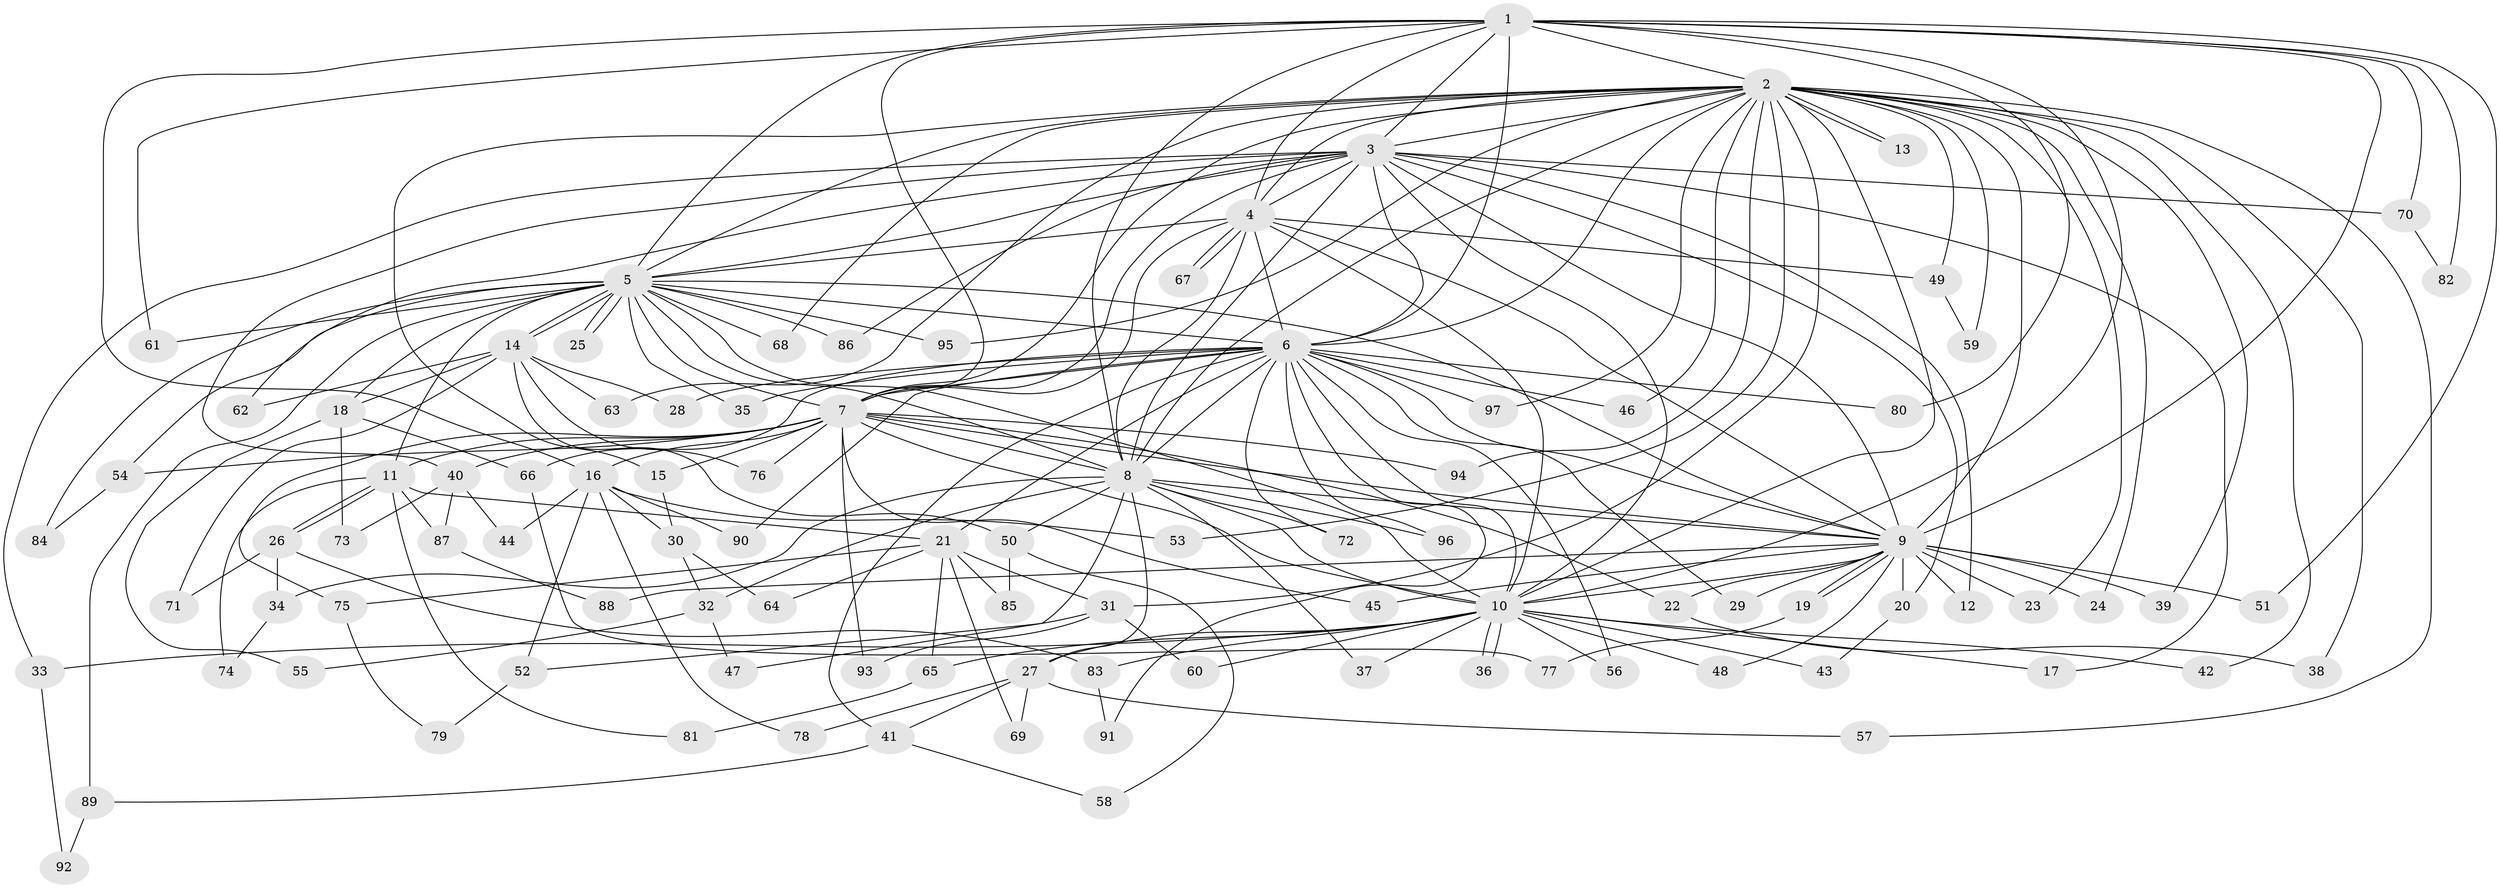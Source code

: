 // Generated by graph-tools (version 1.1) at 2025/01/03/09/25 03:01:21]
// undirected, 97 vertices, 219 edges
graph export_dot {
graph [start="1"]
  node [color=gray90,style=filled];
  1;
  2;
  3;
  4;
  5;
  6;
  7;
  8;
  9;
  10;
  11;
  12;
  13;
  14;
  15;
  16;
  17;
  18;
  19;
  20;
  21;
  22;
  23;
  24;
  25;
  26;
  27;
  28;
  29;
  30;
  31;
  32;
  33;
  34;
  35;
  36;
  37;
  38;
  39;
  40;
  41;
  42;
  43;
  44;
  45;
  46;
  47;
  48;
  49;
  50;
  51;
  52;
  53;
  54;
  55;
  56;
  57;
  58;
  59;
  60;
  61;
  62;
  63;
  64;
  65;
  66;
  67;
  68;
  69;
  70;
  71;
  72;
  73;
  74;
  75;
  76;
  77;
  78;
  79;
  80;
  81;
  82;
  83;
  84;
  85;
  86;
  87;
  88;
  89;
  90;
  91;
  92;
  93;
  94;
  95;
  96;
  97;
  1 -- 2;
  1 -- 3;
  1 -- 4;
  1 -- 5;
  1 -- 6;
  1 -- 7;
  1 -- 8;
  1 -- 9;
  1 -- 10;
  1 -- 16;
  1 -- 51;
  1 -- 61;
  1 -- 70;
  1 -- 80;
  1 -- 82;
  2 -- 3;
  2 -- 4;
  2 -- 5;
  2 -- 6;
  2 -- 7;
  2 -- 8;
  2 -- 9;
  2 -- 10;
  2 -- 13;
  2 -- 13;
  2 -- 15;
  2 -- 23;
  2 -- 24;
  2 -- 31;
  2 -- 38;
  2 -- 39;
  2 -- 42;
  2 -- 46;
  2 -- 49;
  2 -- 53;
  2 -- 57;
  2 -- 59;
  2 -- 63;
  2 -- 68;
  2 -- 94;
  2 -- 95;
  2 -- 97;
  3 -- 4;
  3 -- 5;
  3 -- 6;
  3 -- 7;
  3 -- 8;
  3 -- 9;
  3 -- 10;
  3 -- 12;
  3 -- 17;
  3 -- 20;
  3 -- 33;
  3 -- 40;
  3 -- 62;
  3 -- 70;
  3 -- 86;
  4 -- 5;
  4 -- 6;
  4 -- 7;
  4 -- 8;
  4 -- 9;
  4 -- 10;
  4 -- 49;
  4 -- 67;
  4 -- 67;
  5 -- 6;
  5 -- 7;
  5 -- 8;
  5 -- 9;
  5 -- 10;
  5 -- 11;
  5 -- 14;
  5 -- 14;
  5 -- 18;
  5 -- 25;
  5 -- 25;
  5 -- 35;
  5 -- 54;
  5 -- 61;
  5 -- 68;
  5 -- 84;
  5 -- 86;
  5 -- 89;
  5 -- 95;
  6 -- 7;
  6 -- 8;
  6 -- 9;
  6 -- 10;
  6 -- 21;
  6 -- 28;
  6 -- 29;
  6 -- 35;
  6 -- 41;
  6 -- 46;
  6 -- 56;
  6 -- 66;
  6 -- 72;
  6 -- 80;
  6 -- 90;
  6 -- 91;
  6 -- 96;
  6 -- 97;
  7 -- 8;
  7 -- 9;
  7 -- 10;
  7 -- 11;
  7 -- 15;
  7 -- 16;
  7 -- 22;
  7 -- 40;
  7 -- 45;
  7 -- 54;
  7 -- 75;
  7 -- 76;
  7 -- 93;
  7 -- 94;
  8 -- 9;
  8 -- 10;
  8 -- 27;
  8 -- 32;
  8 -- 34;
  8 -- 37;
  8 -- 47;
  8 -- 50;
  8 -- 72;
  8 -- 96;
  9 -- 10;
  9 -- 12;
  9 -- 19;
  9 -- 19;
  9 -- 20;
  9 -- 22;
  9 -- 23;
  9 -- 24;
  9 -- 29;
  9 -- 39;
  9 -- 45;
  9 -- 48;
  9 -- 51;
  9 -- 88;
  10 -- 17;
  10 -- 27;
  10 -- 33;
  10 -- 36;
  10 -- 36;
  10 -- 37;
  10 -- 42;
  10 -- 43;
  10 -- 48;
  10 -- 56;
  10 -- 60;
  10 -- 65;
  10 -- 83;
  11 -- 21;
  11 -- 26;
  11 -- 26;
  11 -- 74;
  11 -- 81;
  11 -- 87;
  14 -- 18;
  14 -- 28;
  14 -- 50;
  14 -- 62;
  14 -- 63;
  14 -- 71;
  14 -- 76;
  15 -- 30;
  16 -- 30;
  16 -- 44;
  16 -- 52;
  16 -- 53;
  16 -- 78;
  16 -- 90;
  18 -- 55;
  18 -- 66;
  18 -- 73;
  19 -- 77;
  20 -- 43;
  21 -- 31;
  21 -- 64;
  21 -- 65;
  21 -- 69;
  21 -- 75;
  21 -- 85;
  22 -- 38;
  26 -- 34;
  26 -- 71;
  26 -- 83;
  27 -- 41;
  27 -- 57;
  27 -- 69;
  27 -- 78;
  30 -- 32;
  30 -- 64;
  31 -- 52;
  31 -- 60;
  31 -- 93;
  32 -- 47;
  32 -- 55;
  33 -- 92;
  34 -- 74;
  40 -- 44;
  40 -- 73;
  40 -- 87;
  41 -- 58;
  41 -- 89;
  49 -- 59;
  50 -- 58;
  50 -- 85;
  52 -- 79;
  54 -- 84;
  65 -- 81;
  66 -- 77;
  70 -- 82;
  75 -- 79;
  83 -- 91;
  87 -- 88;
  89 -- 92;
}
